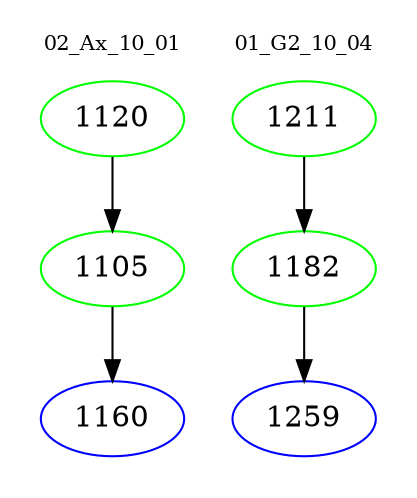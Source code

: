 digraph{
subgraph cluster_0 {
color = white
label = "02_Ax_10_01";
fontsize=10;
T0_1120 [label="1120", color="green"]
T0_1120 -> T0_1105 [color="black"]
T0_1105 [label="1105", color="green"]
T0_1105 -> T0_1160 [color="black"]
T0_1160 [label="1160", color="blue"]
}
subgraph cluster_1 {
color = white
label = "01_G2_10_04";
fontsize=10;
T1_1211 [label="1211", color="green"]
T1_1211 -> T1_1182 [color="black"]
T1_1182 [label="1182", color="green"]
T1_1182 -> T1_1259 [color="black"]
T1_1259 [label="1259", color="blue"]
}
}
